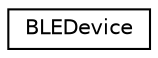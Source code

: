 digraph "Graphical Class Hierarchy"
{
  edge [fontname="Helvetica",fontsize="10",labelfontname="Helvetica",labelfontsize="10"];
  node [fontname="Helvetica",fontsize="10",shape=record];
  rankdir="LR";
  Node0 [label="BLEDevice",height=0.2,width=0.4,color="black", fillcolor="white", style="filled",URL="$class_b_l_e_device.html"];
}
